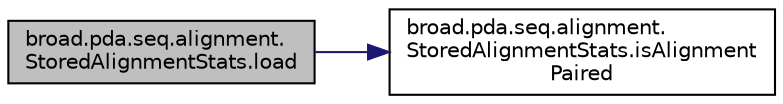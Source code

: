 digraph "broad.pda.seq.alignment.StoredAlignmentStats.load"
{
  edge [fontname="Helvetica",fontsize="10",labelfontname="Helvetica",labelfontsize="10"];
  node [fontname="Helvetica",fontsize="10",shape=record];
  rankdir="LR";
  Node1 [label="broad.pda.seq.alignment.\lStoredAlignmentStats.load",height=0.2,width=0.4,color="black", fillcolor="grey75", style="filled" fontcolor="black"];
  Node1 -> Node2 [color="midnightblue",fontsize="10",style="solid",fontname="Helvetica"];
  Node2 [label="broad.pda.seq.alignment.\lStoredAlignmentStats.isAlignment\lPaired",height=0.2,width=0.4,color="black", fillcolor="white", style="filled",URL="$classbroad_1_1pda_1_1seq_1_1alignment_1_1_stored_alignment_stats.html#a2a8f34c6e7225509065bc31f113d28f8"];
}
